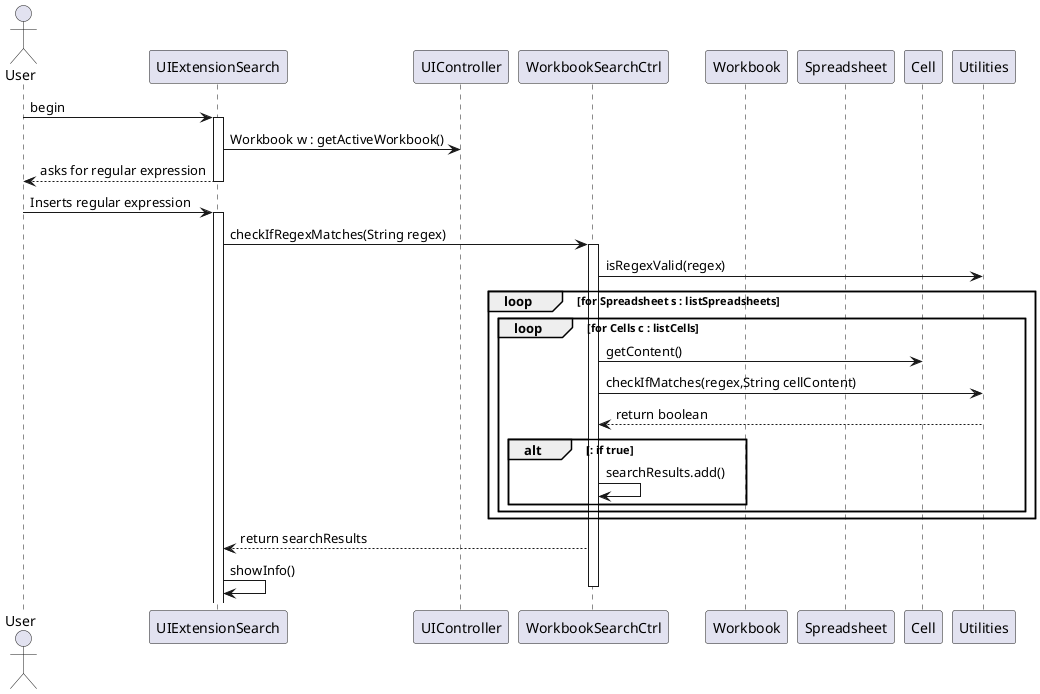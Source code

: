 @startuml 

    actor User 
    participant "UIExtensionSearch" as UI
    participant "UIController" as UIctrl
    participant "WorkbookSearchCtrl" as ctrl
    participant "Workbook" as WBOOK
    participant "Spreadsheet" as sheet
    participant "Cell" as cll
    participant "Utilities" as util

    User -> UI : begin
    activate UI 
    UI -> UIctrl : Workbook w : getActiveWorkbook()
    User <-- UI : asks for regular expression
    deactivate ctrl
    deactivate UI
    User -> UI : Inserts regular expression
    activate UI
    UI -> ctrl : checkIfRegexMatches(String regex)
    activate ctrl
    ctrl -> util : isRegexValid(regex)
    loop for Spreadsheet s : listSpreadsheets
    loop for Cells c : listCells
    ctrl -> cll : getContent()
    ctrl -> util : checkIfMatches(regex,String cellContent)
    ctrl <-- util : return boolean
    alt : if true
    ctrl -> ctrl : searchResults.add()
    end
    end
    end
    UI <-- ctrl : return searchResults
    UI -> UI : showInfo()
    deactivate ctrl
    
@enduml
